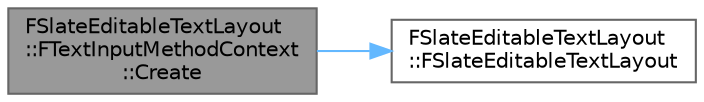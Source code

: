 digraph "FSlateEditableTextLayout::FTextInputMethodContext::Create"
{
 // INTERACTIVE_SVG=YES
 // LATEX_PDF_SIZE
  bgcolor="transparent";
  edge [fontname=Helvetica,fontsize=10,labelfontname=Helvetica,labelfontsize=10];
  node [fontname=Helvetica,fontsize=10,shape=box,height=0.2,width=0.4];
  rankdir="LR";
  Node1 [id="Node000001",label="FSlateEditableTextLayout\l::FTextInputMethodContext\l::Create",height=0.2,width=0.4,color="gray40", fillcolor="grey60", style="filled", fontcolor="black",tooltip=" "];
  Node1 -> Node2 [id="edge1_Node000001_Node000002",color="steelblue1",style="solid",tooltip=" "];
  Node2 [id="Node000002",label="FSlateEditableTextLayout\l::FSlateEditableTextLayout",height=0.2,width=0.4,color="grey40", fillcolor="white", style="filled",URL="$de/da2/classFSlateEditableTextLayout.html#a735ac9573275628b17a1777e9aa627b3",tooltip=" "];
}
